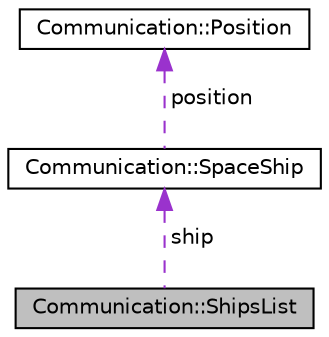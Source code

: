 digraph "Communication::ShipsList"
{
 // LATEX_PDF_SIZE
  edge [fontname="Helvetica",fontsize="10",labelfontname="Helvetica",labelfontsize="10"];
  node [fontname="Helvetica",fontsize="10",shape=record];
  Node1 [label="Communication::ShipsList",height=0.2,width=0.4,color="black", fillcolor="grey75", style="filled", fontcolor="black",tooltip="Structure to communicate a list of spaceships."];
  Node2 -> Node1 [dir="back",color="darkorchid3",fontsize="10",style="dashed",label=" ship" ,fontname="Helvetica"];
  Node2 [label="Communication::SpaceShip",height=0.2,width=0.4,color="black", fillcolor="white", style="filled",URL="$structCommunication_1_1SpaceShip.html",tooltip="Structure to stock one spaceship."];
  Node3 -> Node2 [dir="back",color="darkorchid3",fontsize="10",style="dashed",label=" position" ,fontname="Helvetica"];
  Node3 [label="Communication::Position",height=0.2,width=0.4,color="black", fillcolor="white", style="filled",URL="$structCommunication_1_1Position.html",tooltip="Structure to stock position."];
}
